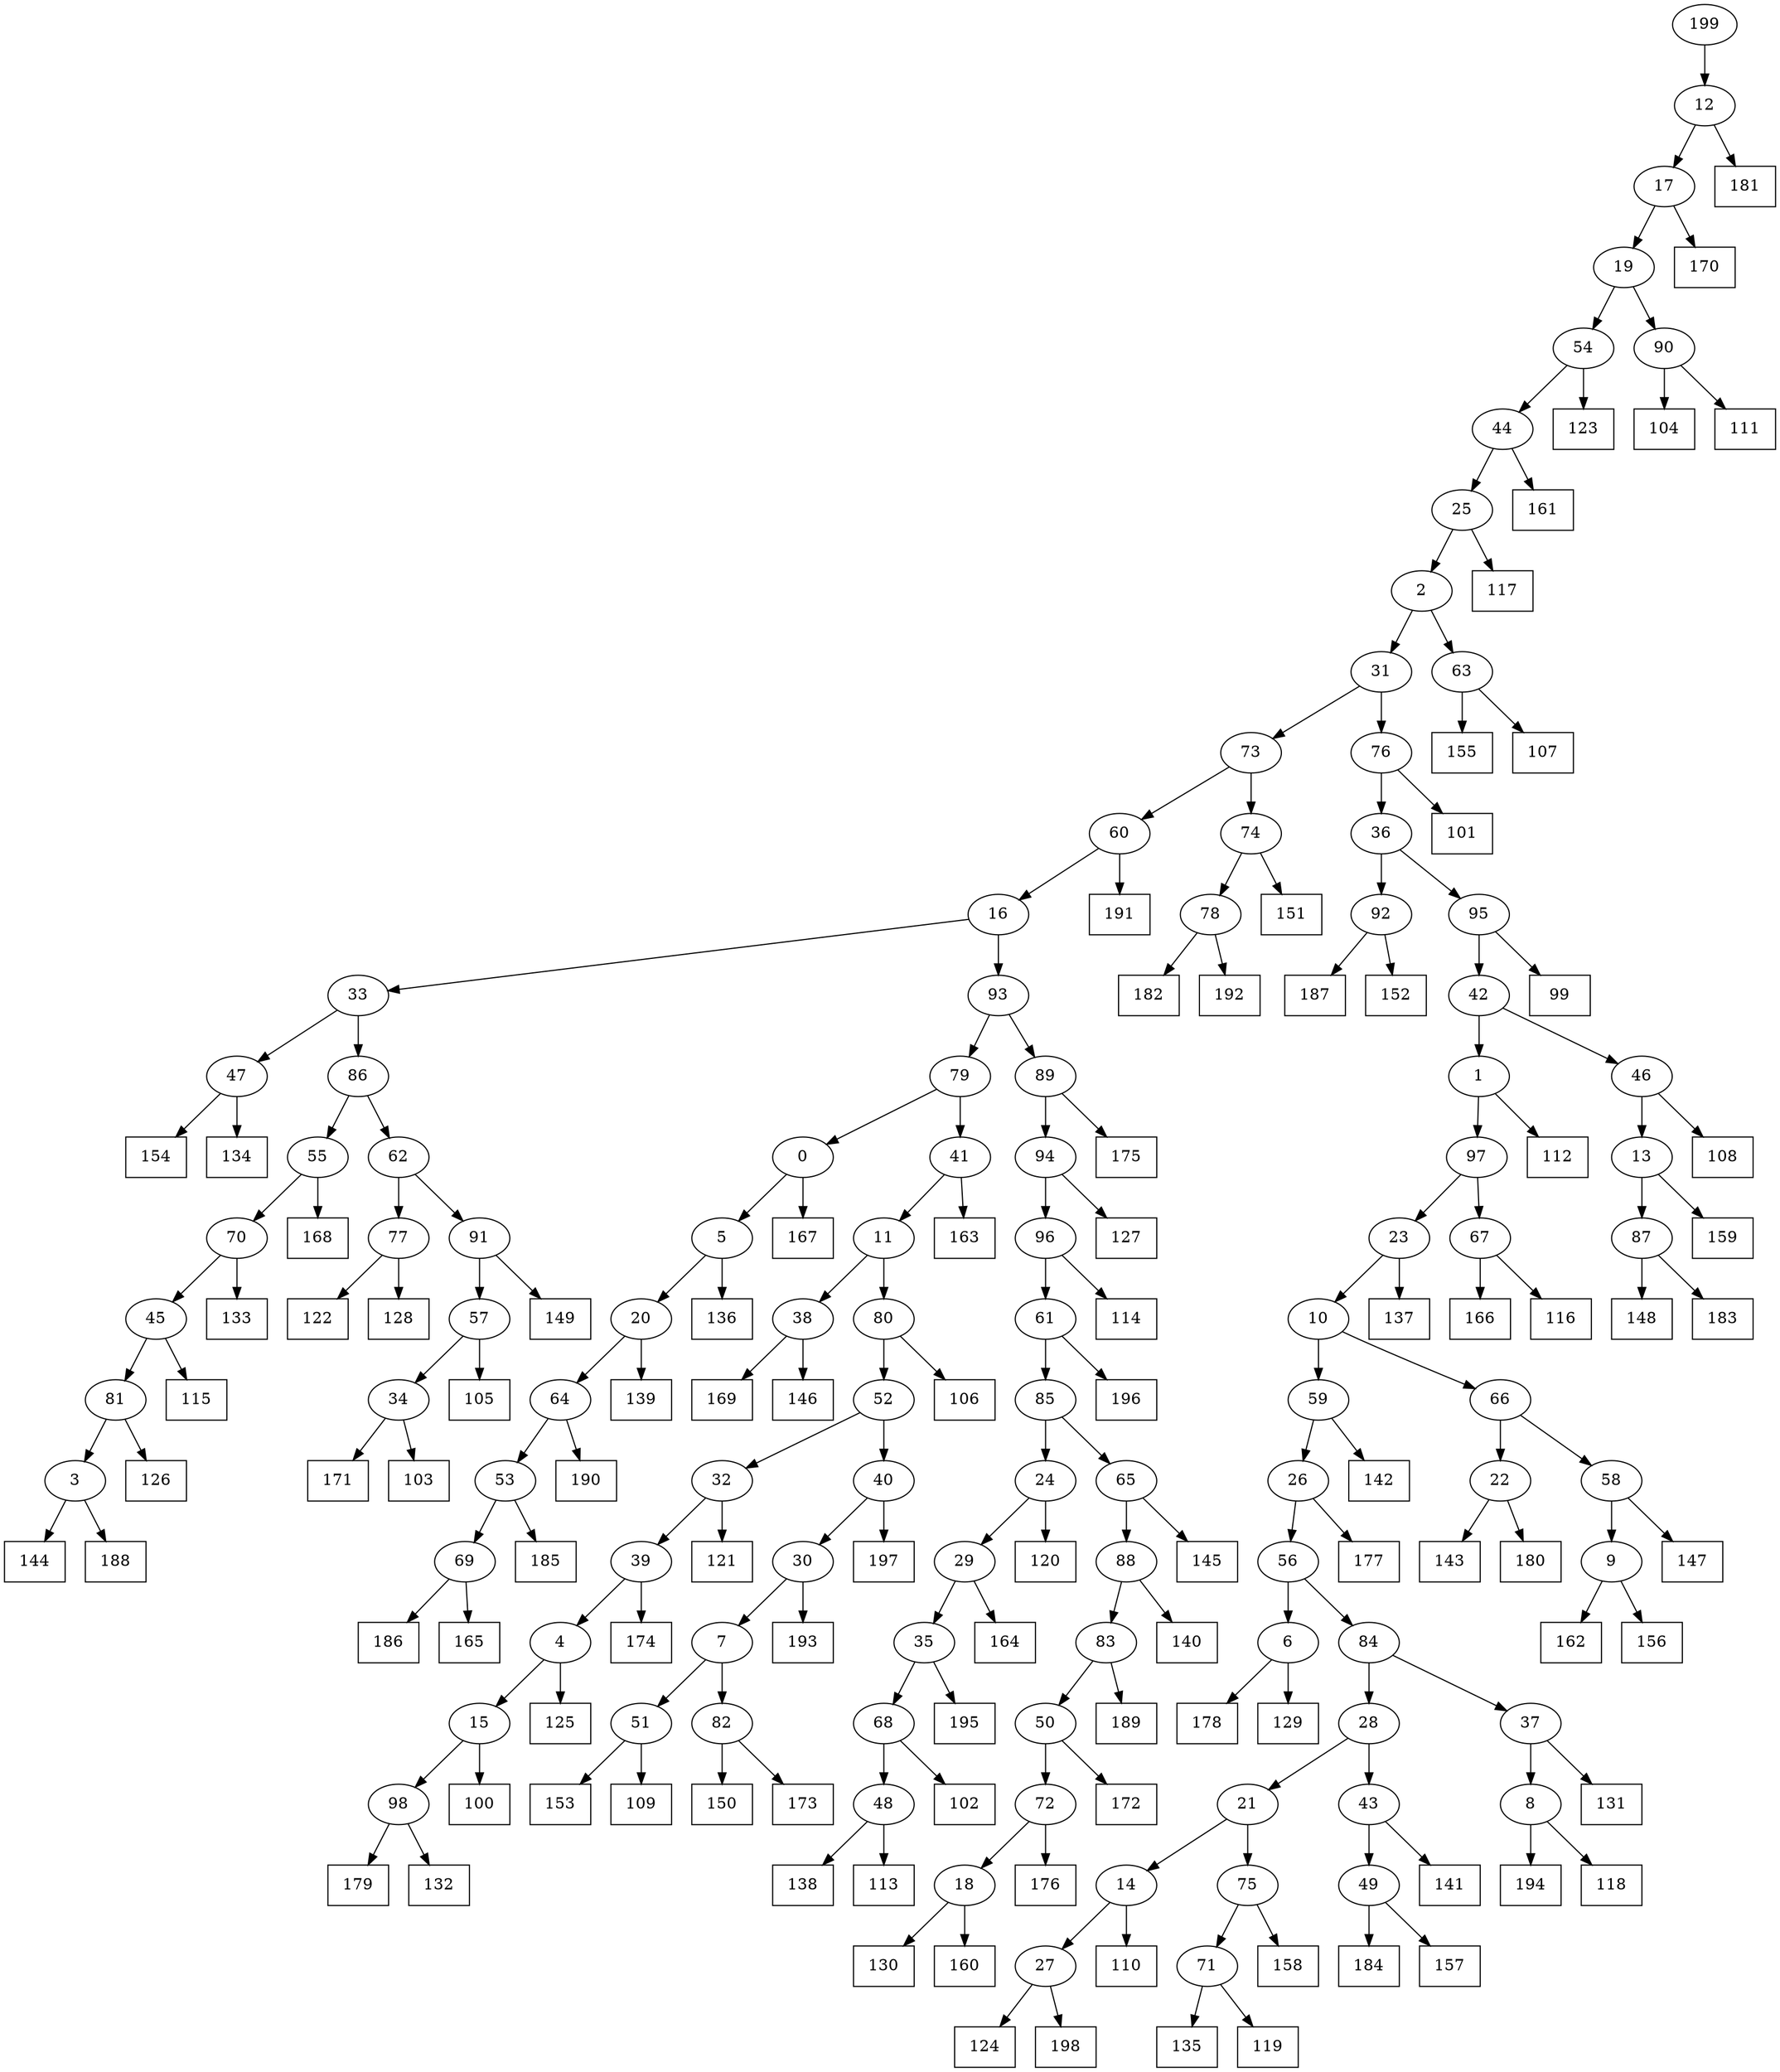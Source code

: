 digraph G {
0[label="0"];
1[label="1"];
2[label="2"];
3[label="3"];
4[label="4"];
5[label="5"];
6[label="6"];
7[label="7"];
8[label="8"];
9[label="9"];
10[label="10"];
11[label="11"];
12[label="12"];
13[label="13"];
14[label="14"];
15[label="15"];
16[label="16"];
17[label="17"];
18[label="18"];
19[label="19"];
20[label="20"];
21[label="21"];
22[label="22"];
23[label="23"];
24[label="24"];
25[label="25"];
26[label="26"];
27[label="27"];
28[label="28"];
29[label="29"];
30[label="30"];
31[label="31"];
32[label="32"];
33[label="33"];
34[label="34"];
35[label="35"];
36[label="36"];
37[label="37"];
38[label="38"];
39[label="39"];
40[label="40"];
41[label="41"];
42[label="42"];
43[label="43"];
44[label="44"];
45[label="45"];
46[label="46"];
47[label="47"];
48[label="48"];
49[label="49"];
50[label="50"];
51[label="51"];
52[label="52"];
53[label="53"];
54[label="54"];
55[label="55"];
56[label="56"];
57[label="57"];
58[label="58"];
59[label="59"];
60[label="60"];
61[label="61"];
62[label="62"];
63[label="63"];
64[label="64"];
65[label="65"];
66[label="66"];
67[label="67"];
68[label="68"];
69[label="69"];
70[label="70"];
71[label="71"];
72[label="72"];
73[label="73"];
74[label="74"];
75[label="75"];
76[label="76"];
77[label="77"];
78[label="78"];
79[label="79"];
80[label="80"];
81[label="81"];
82[label="82"];
83[label="83"];
84[label="84"];
85[label="85"];
86[label="86"];
87[label="87"];
88[label="88"];
89[label="89"];
90[label="90"];
91[label="91"];
92[label="92"];
93[label="93"];
94[label="94"];
95[label="95"];
96[label="96"];
97[label="97"];
98[label="98"];
99[shape=box,label="190"];
100[shape=box,label="120"];
101[shape=box,label="136"];
102[shape=box,label="191"];
103[shape=box,label="125"];
104[shape=box,label="189"];
105[shape=box,label="144"];
106[shape=box,label="193"];
107[shape=box,label="161"];
108[shape=box,label="185"];
109[shape=box,label="123"];
110[shape=box,label="171"];
111[shape=box,label="110"];
112[shape=box,label="155"];
113[shape=box,label="158"];
114[shape=box,label="163"];
115[shape=box,label="103"];
116[shape=box,label="112"];
117[shape=box,label="168"];
118[shape=box,label="169"];
119[shape=box,label="100"];
120[shape=box,label="138"];
121[shape=box,label="121"];
122[shape=box,label="167"];
123[shape=box,label="113"];
124[shape=box,label="186"];
125[shape=box,label="102"];
126[shape=box,label="147"];
127[shape=box,label="124"];
128[shape=box,label="166"];
129[shape=box,label="114"];
130[shape=box,label="164"];
131[shape=box,label="150"];
132[shape=box,label="135"];
133[shape=box,label="153"];
134[shape=box,label="139"];
135[shape=box,label="142"];
136[shape=box,label="184"];
137[shape=box,label="137"];
138[shape=box,label="177"];
139[shape=box,label="117"];
140[shape=box,label="159"];
141[shape=box,label="154"];
142[shape=box,label="105"];
143[shape=box,label="148"];
144[shape=box,label="146"];
145[shape=box,label="104"];
146[shape=box,label="175"];
147[shape=box,label="134"];
148[shape=box,label="108"];
149[shape=box,label="115"];
150[shape=box,label="162"];
151[shape=box,label="187"];
152[shape=box,label="181"];
153[shape=box,label="173"];
154[shape=box,label="157"];
155[shape=box,label="119"];
156[shape=box,label="196"];
157[shape=box,label="195"];
158[shape=box,label="149"];
159[shape=box,label="141"];
160[shape=box,label="156"];
161[shape=box,label="182"];
162[shape=box,label="183"];
163[shape=box,label="130"];
164[shape=box,label="160"];
165[shape=box,label="140"];
166[shape=box,label="188"];
167[shape=box,label="176"];
168[shape=box,label="151"];
169[shape=box,label="126"];
170[shape=box,label="143"];
171[shape=box,label="178"];
172[shape=box,label="106"];
173[shape=box,label="116"];
174[shape=box,label="197"];
175[shape=box,label="179"];
176[shape=box,label="132"];
177[shape=box,label="133"];
178[shape=box,label="99"];
179[shape=box,label="152"];
180[shape=box,label="180"];
181[shape=box,label="145"];
182[shape=box,label="198"];
183[shape=box,label="107"];
184[shape=box,label="165"];
185[shape=box,label="122"];
186[shape=box,label="194"];
187[shape=box,label="111"];
188[shape=box,label="101"];
189[shape=box,label="128"];
190[shape=box,label="172"];
191[shape=box,label="109"];
192[shape=box,label="131"];
193[shape=box,label="118"];
194[shape=box,label="129"];
195[shape=box,label="127"];
196[shape=box,label="174"];
197[shape=box,label="170"];
198[shape=box,label="192"];
199[label="199"];
55->117 ;
20->134 ;
87->162 ;
54->109 ;
14->111 ;
53->108 ;
71->155 ;
33->86 ;
15->119 ;
22->180 ;
1->116 ;
81->169 ;
59->26 ;
26->138 ;
69->124 ;
27->127 ;
75->71 ;
6->171 ;
77->189 ;
41->114 ;
29->130 ;
21->14 ;
45->149 ;
4->15 ;
62->77 ;
78->161 ;
71->132 ;
5->20 ;
24->100 ;
91->158 ;
51->191 ;
13->87 ;
86->62 ;
40->174 ;
2->31 ;
3->166 ;
83->50 ;
40->30 ;
30->106 ;
58->126 ;
44->25 ;
79->41 ;
72->167 ;
84->28 ;
28->21 ;
7->82 ;
16->33 ;
90->145 ;
8->193 ;
57->34 ;
48->120 ;
82->131 ;
93->89 ;
95->178 ;
77->185 ;
43->49 ;
61->156 ;
88->165 ;
67->173 ;
37->8 ;
38->118 ;
82->153 ;
32->39 ;
39->196 ;
39->4 ;
32->121 ;
53->69 ;
34->115 ;
97->67 ;
17->19 ;
78->198 ;
18->164 ;
52->32 ;
9->160 ;
92->151 ;
47->147 ;
27->182 ;
23->137 ;
49->154 ;
85->24 ;
12->152 ;
96->129 ;
74->78 ;
37->192 ;
57->142 ;
84->37 ;
18->163 ;
69->184 ;
17->197 ;
6->194 ;
13->140 ;
20->64 ;
15->98 ;
98->176 ;
90->187 ;
80->52 ;
52->40 ;
60->102 ;
35->157 ;
14->27 ;
88->83 ;
95->42 ;
50->190 ;
92->179 ;
8->186 ;
0->122 ;
64->53 ;
28->43 ;
43->159 ;
83->104 ;
31->76 ;
76->188 ;
42->46 ;
46->13 ;
42->1 ;
68->48 ;
7->51 ;
51->133 ;
89->146 ;
66->22 ;
4->103 ;
21->75 ;
75->113 ;
50->72 ;
94->96 ;
48->123 ;
23->10 ;
10->59 ;
59->135 ;
22->170 ;
36->92 ;
73->74 ;
74->168 ;
5->101 ;
46->148 ;
96->61 ;
61->85 ;
0->5 ;
60->16 ;
33->47 ;
47->141 ;
64->99 ;
1->97 ;
35->68 ;
25->2 ;
97->23 ;
58->9 ;
9->150 ;
70->177 ;
10->66 ;
24->29 ;
29->35 ;
3->105 ;
19->90 ;
34->110 ;
63->183 ;
66->58 ;
86->55 ;
55->70 ;
67->128 ;
11->38 ;
38->144 ;
72->18 ;
19->54 ;
25->139 ;
16->93 ;
93->79 ;
65->88 ;
26->56 ;
56->6 ;
49->136 ;
89->94 ;
94->195 ;
56->84 ;
62->91 ;
91->57 ;
31->73 ;
73->60 ;
30->7 ;
36->95 ;
98->175 ;
199->12 ;
12->17 ;
79->0 ;
85->65 ;
65->181 ;
68->125 ;
2->63 ;
63->112 ;
44->107 ;
41->11 ;
54->44 ;
70->45 ;
76->36 ;
45->81 ;
81->3 ;
87->143 ;
11->80 ;
80->172 ;
}
